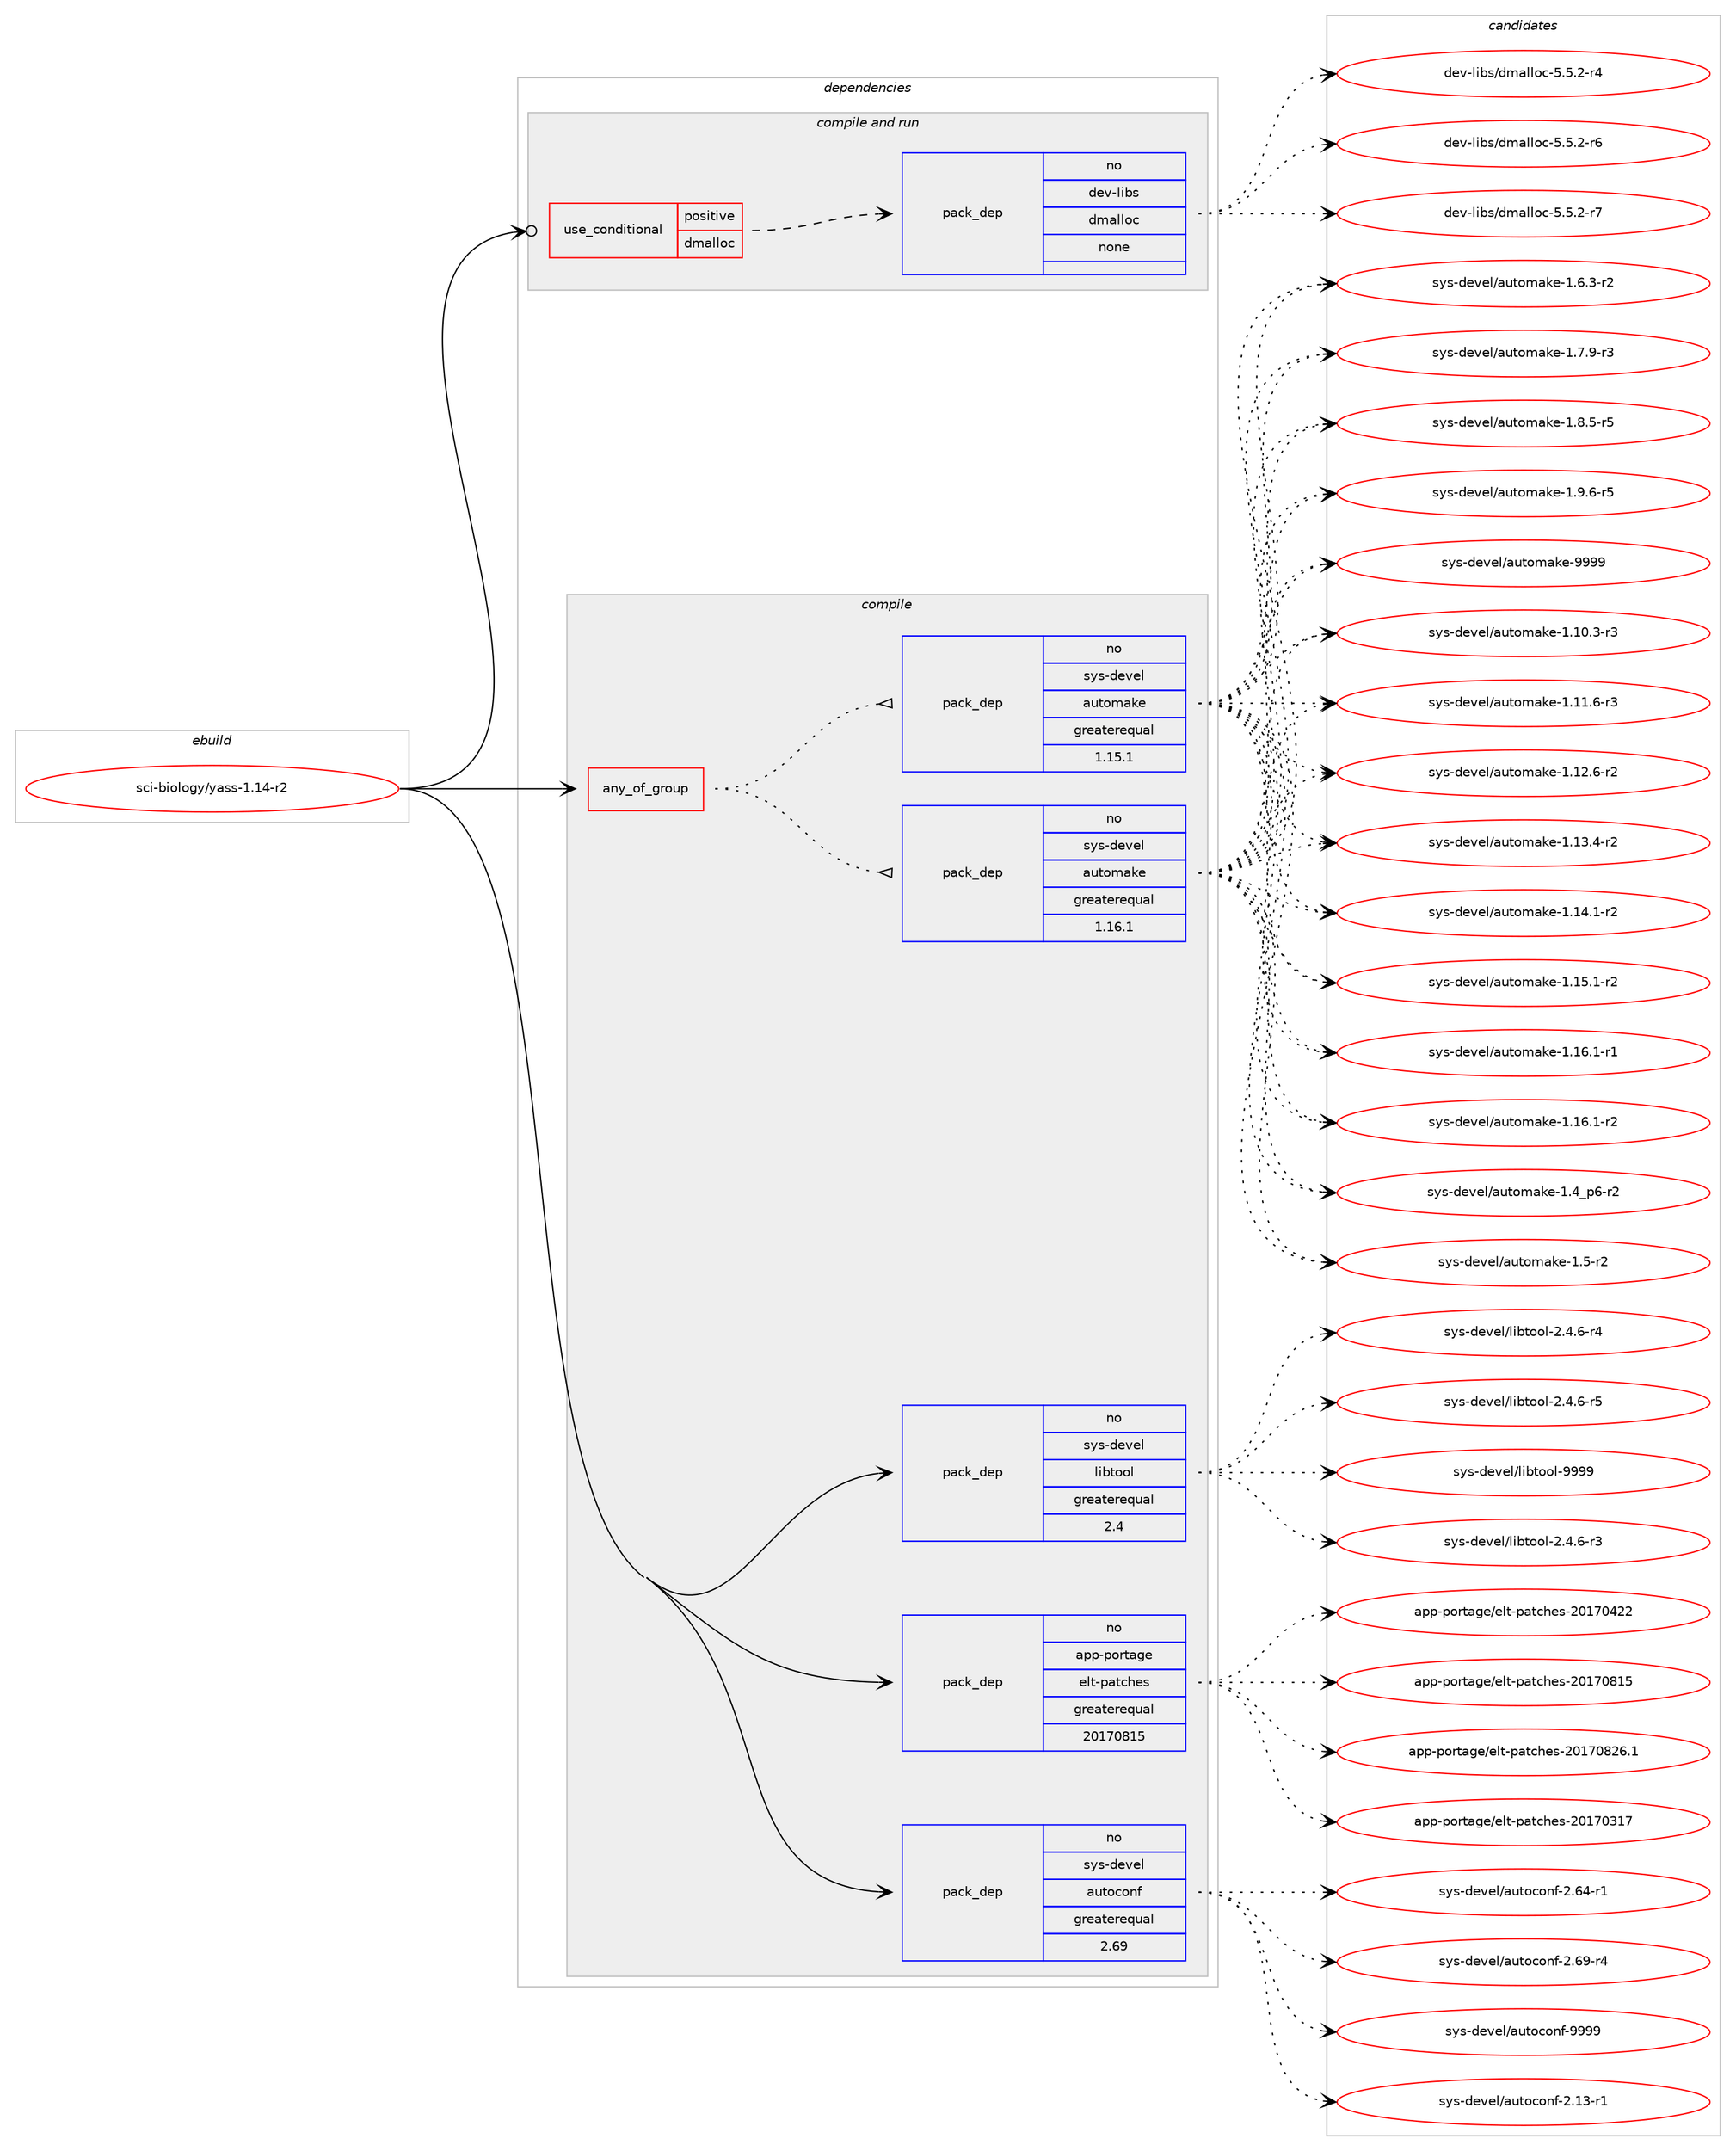 digraph prolog {

# *************
# Graph options
# *************

newrank=true;
concentrate=true;
compound=true;
graph [rankdir=LR,fontname=Helvetica,fontsize=10,ranksep=1.5];#, ranksep=2.5, nodesep=0.2];
edge  [arrowhead=vee];
node  [fontname=Helvetica,fontsize=10];

# **********
# The ebuild
# **********

subgraph cluster_leftcol {
color=gray;
rank=same;
label=<<i>ebuild</i>>;
id [label="sci-biology/yass-1.14-r2", color=red, width=4, href="../sci-biology/yass-1.14-r2.svg"];
}

# ****************
# The dependencies
# ****************

subgraph cluster_midcol {
color=gray;
label=<<i>dependencies</i>>;
subgraph cluster_compile {
fillcolor="#eeeeee";
style=filled;
label=<<i>compile</i>>;
subgraph any14512 {
dependency850889 [label=<<TABLE BORDER="0" CELLBORDER="1" CELLSPACING="0" CELLPADDING="4"><TR><TD CELLPADDING="10">any_of_group</TD></TR></TABLE>>, shape=none, color=red];subgraph pack629037 {
dependency850890 [label=<<TABLE BORDER="0" CELLBORDER="1" CELLSPACING="0" CELLPADDING="4" WIDTH="220"><TR><TD ROWSPAN="6" CELLPADDING="30">pack_dep</TD></TR><TR><TD WIDTH="110">no</TD></TR><TR><TD>sys-devel</TD></TR><TR><TD>automake</TD></TR><TR><TD>greaterequal</TD></TR><TR><TD>1.16.1</TD></TR></TABLE>>, shape=none, color=blue];
}
dependency850889:e -> dependency850890:w [weight=20,style="dotted",arrowhead="oinv"];
subgraph pack629038 {
dependency850891 [label=<<TABLE BORDER="0" CELLBORDER="1" CELLSPACING="0" CELLPADDING="4" WIDTH="220"><TR><TD ROWSPAN="6" CELLPADDING="30">pack_dep</TD></TR><TR><TD WIDTH="110">no</TD></TR><TR><TD>sys-devel</TD></TR><TR><TD>automake</TD></TR><TR><TD>greaterequal</TD></TR><TR><TD>1.15.1</TD></TR></TABLE>>, shape=none, color=blue];
}
dependency850889:e -> dependency850891:w [weight=20,style="dotted",arrowhead="oinv"];
}
id:e -> dependency850889:w [weight=20,style="solid",arrowhead="vee"];
subgraph pack629039 {
dependency850892 [label=<<TABLE BORDER="0" CELLBORDER="1" CELLSPACING="0" CELLPADDING="4" WIDTH="220"><TR><TD ROWSPAN="6" CELLPADDING="30">pack_dep</TD></TR><TR><TD WIDTH="110">no</TD></TR><TR><TD>app-portage</TD></TR><TR><TD>elt-patches</TD></TR><TR><TD>greaterequal</TD></TR><TR><TD>20170815</TD></TR></TABLE>>, shape=none, color=blue];
}
id:e -> dependency850892:w [weight=20,style="solid",arrowhead="vee"];
subgraph pack629040 {
dependency850893 [label=<<TABLE BORDER="0" CELLBORDER="1" CELLSPACING="0" CELLPADDING="4" WIDTH="220"><TR><TD ROWSPAN="6" CELLPADDING="30">pack_dep</TD></TR><TR><TD WIDTH="110">no</TD></TR><TR><TD>sys-devel</TD></TR><TR><TD>autoconf</TD></TR><TR><TD>greaterequal</TD></TR><TR><TD>2.69</TD></TR></TABLE>>, shape=none, color=blue];
}
id:e -> dependency850893:w [weight=20,style="solid",arrowhead="vee"];
subgraph pack629041 {
dependency850894 [label=<<TABLE BORDER="0" CELLBORDER="1" CELLSPACING="0" CELLPADDING="4" WIDTH="220"><TR><TD ROWSPAN="6" CELLPADDING="30">pack_dep</TD></TR><TR><TD WIDTH="110">no</TD></TR><TR><TD>sys-devel</TD></TR><TR><TD>libtool</TD></TR><TR><TD>greaterequal</TD></TR><TR><TD>2.4</TD></TR></TABLE>>, shape=none, color=blue];
}
id:e -> dependency850894:w [weight=20,style="solid",arrowhead="vee"];
}
subgraph cluster_compileandrun {
fillcolor="#eeeeee";
style=filled;
label=<<i>compile and run</i>>;
subgraph cond206832 {
dependency850895 [label=<<TABLE BORDER="0" CELLBORDER="1" CELLSPACING="0" CELLPADDING="4"><TR><TD ROWSPAN="3" CELLPADDING="10">use_conditional</TD></TR><TR><TD>positive</TD></TR><TR><TD>dmalloc</TD></TR></TABLE>>, shape=none, color=red];
subgraph pack629042 {
dependency850896 [label=<<TABLE BORDER="0" CELLBORDER="1" CELLSPACING="0" CELLPADDING="4" WIDTH="220"><TR><TD ROWSPAN="6" CELLPADDING="30">pack_dep</TD></TR><TR><TD WIDTH="110">no</TD></TR><TR><TD>dev-libs</TD></TR><TR><TD>dmalloc</TD></TR><TR><TD>none</TD></TR><TR><TD></TD></TR></TABLE>>, shape=none, color=blue];
}
dependency850895:e -> dependency850896:w [weight=20,style="dashed",arrowhead="vee"];
}
id:e -> dependency850895:w [weight=20,style="solid",arrowhead="odotvee"];
}
subgraph cluster_run {
fillcolor="#eeeeee";
style=filled;
label=<<i>run</i>>;
}
}

# **************
# The candidates
# **************

subgraph cluster_choices {
rank=same;
color=gray;
label=<<i>candidates</i>>;

subgraph choice629037 {
color=black;
nodesep=1;
choice11512111545100101118101108479711711611110997107101454946494846514511451 [label="sys-devel/automake-1.10.3-r3", color=red, width=4,href="../sys-devel/automake-1.10.3-r3.svg"];
choice11512111545100101118101108479711711611110997107101454946494946544511451 [label="sys-devel/automake-1.11.6-r3", color=red, width=4,href="../sys-devel/automake-1.11.6-r3.svg"];
choice11512111545100101118101108479711711611110997107101454946495046544511450 [label="sys-devel/automake-1.12.6-r2", color=red, width=4,href="../sys-devel/automake-1.12.6-r2.svg"];
choice11512111545100101118101108479711711611110997107101454946495146524511450 [label="sys-devel/automake-1.13.4-r2", color=red, width=4,href="../sys-devel/automake-1.13.4-r2.svg"];
choice11512111545100101118101108479711711611110997107101454946495246494511450 [label="sys-devel/automake-1.14.1-r2", color=red, width=4,href="../sys-devel/automake-1.14.1-r2.svg"];
choice11512111545100101118101108479711711611110997107101454946495346494511450 [label="sys-devel/automake-1.15.1-r2", color=red, width=4,href="../sys-devel/automake-1.15.1-r2.svg"];
choice11512111545100101118101108479711711611110997107101454946495446494511449 [label="sys-devel/automake-1.16.1-r1", color=red, width=4,href="../sys-devel/automake-1.16.1-r1.svg"];
choice11512111545100101118101108479711711611110997107101454946495446494511450 [label="sys-devel/automake-1.16.1-r2", color=red, width=4,href="../sys-devel/automake-1.16.1-r2.svg"];
choice115121115451001011181011084797117116111109971071014549465295112544511450 [label="sys-devel/automake-1.4_p6-r2", color=red, width=4,href="../sys-devel/automake-1.4_p6-r2.svg"];
choice11512111545100101118101108479711711611110997107101454946534511450 [label="sys-devel/automake-1.5-r2", color=red, width=4,href="../sys-devel/automake-1.5-r2.svg"];
choice115121115451001011181011084797117116111109971071014549465446514511450 [label="sys-devel/automake-1.6.3-r2", color=red, width=4,href="../sys-devel/automake-1.6.3-r2.svg"];
choice115121115451001011181011084797117116111109971071014549465546574511451 [label="sys-devel/automake-1.7.9-r3", color=red, width=4,href="../sys-devel/automake-1.7.9-r3.svg"];
choice115121115451001011181011084797117116111109971071014549465646534511453 [label="sys-devel/automake-1.8.5-r5", color=red, width=4,href="../sys-devel/automake-1.8.5-r5.svg"];
choice115121115451001011181011084797117116111109971071014549465746544511453 [label="sys-devel/automake-1.9.6-r5", color=red, width=4,href="../sys-devel/automake-1.9.6-r5.svg"];
choice115121115451001011181011084797117116111109971071014557575757 [label="sys-devel/automake-9999", color=red, width=4,href="../sys-devel/automake-9999.svg"];
dependency850890:e -> choice11512111545100101118101108479711711611110997107101454946494846514511451:w [style=dotted,weight="100"];
dependency850890:e -> choice11512111545100101118101108479711711611110997107101454946494946544511451:w [style=dotted,weight="100"];
dependency850890:e -> choice11512111545100101118101108479711711611110997107101454946495046544511450:w [style=dotted,weight="100"];
dependency850890:e -> choice11512111545100101118101108479711711611110997107101454946495146524511450:w [style=dotted,weight="100"];
dependency850890:e -> choice11512111545100101118101108479711711611110997107101454946495246494511450:w [style=dotted,weight="100"];
dependency850890:e -> choice11512111545100101118101108479711711611110997107101454946495346494511450:w [style=dotted,weight="100"];
dependency850890:e -> choice11512111545100101118101108479711711611110997107101454946495446494511449:w [style=dotted,weight="100"];
dependency850890:e -> choice11512111545100101118101108479711711611110997107101454946495446494511450:w [style=dotted,weight="100"];
dependency850890:e -> choice115121115451001011181011084797117116111109971071014549465295112544511450:w [style=dotted,weight="100"];
dependency850890:e -> choice11512111545100101118101108479711711611110997107101454946534511450:w [style=dotted,weight="100"];
dependency850890:e -> choice115121115451001011181011084797117116111109971071014549465446514511450:w [style=dotted,weight="100"];
dependency850890:e -> choice115121115451001011181011084797117116111109971071014549465546574511451:w [style=dotted,weight="100"];
dependency850890:e -> choice115121115451001011181011084797117116111109971071014549465646534511453:w [style=dotted,weight="100"];
dependency850890:e -> choice115121115451001011181011084797117116111109971071014549465746544511453:w [style=dotted,weight="100"];
dependency850890:e -> choice115121115451001011181011084797117116111109971071014557575757:w [style=dotted,weight="100"];
}
subgraph choice629038 {
color=black;
nodesep=1;
choice11512111545100101118101108479711711611110997107101454946494846514511451 [label="sys-devel/automake-1.10.3-r3", color=red, width=4,href="../sys-devel/automake-1.10.3-r3.svg"];
choice11512111545100101118101108479711711611110997107101454946494946544511451 [label="sys-devel/automake-1.11.6-r3", color=red, width=4,href="../sys-devel/automake-1.11.6-r3.svg"];
choice11512111545100101118101108479711711611110997107101454946495046544511450 [label="sys-devel/automake-1.12.6-r2", color=red, width=4,href="../sys-devel/automake-1.12.6-r2.svg"];
choice11512111545100101118101108479711711611110997107101454946495146524511450 [label="sys-devel/automake-1.13.4-r2", color=red, width=4,href="../sys-devel/automake-1.13.4-r2.svg"];
choice11512111545100101118101108479711711611110997107101454946495246494511450 [label="sys-devel/automake-1.14.1-r2", color=red, width=4,href="../sys-devel/automake-1.14.1-r2.svg"];
choice11512111545100101118101108479711711611110997107101454946495346494511450 [label="sys-devel/automake-1.15.1-r2", color=red, width=4,href="../sys-devel/automake-1.15.1-r2.svg"];
choice11512111545100101118101108479711711611110997107101454946495446494511449 [label="sys-devel/automake-1.16.1-r1", color=red, width=4,href="../sys-devel/automake-1.16.1-r1.svg"];
choice11512111545100101118101108479711711611110997107101454946495446494511450 [label="sys-devel/automake-1.16.1-r2", color=red, width=4,href="../sys-devel/automake-1.16.1-r2.svg"];
choice115121115451001011181011084797117116111109971071014549465295112544511450 [label="sys-devel/automake-1.4_p6-r2", color=red, width=4,href="../sys-devel/automake-1.4_p6-r2.svg"];
choice11512111545100101118101108479711711611110997107101454946534511450 [label="sys-devel/automake-1.5-r2", color=red, width=4,href="../sys-devel/automake-1.5-r2.svg"];
choice115121115451001011181011084797117116111109971071014549465446514511450 [label="sys-devel/automake-1.6.3-r2", color=red, width=4,href="../sys-devel/automake-1.6.3-r2.svg"];
choice115121115451001011181011084797117116111109971071014549465546574511451 [label="sys-devel/automake-1.7.9-r3", color=red, width=4,href="../sys-devel/automake-1.7.9-r3.svg"];
choice115121115451001011181011084797117116111109971071014549465646534511453 [label="sys-devel/automake-1.8.5-r5", color=red, width=4,href="../sys-devel/automake-1.8.5-r5.svg"];
choice115121115451001011181011084797117116111109971071014549465746544511453 [label="sys-devel/automake-1.9.6-r5", color=red, width=4,href="../sys-devel/automake-1.9.6-r5.svg"];
choice115121115451001011181011084797117116111109971071014557575757 [label="sys-devel/automake-9999", color=red, width=4,href="../sys-devel/automake-9999.svg"];
dependency850891:e -> choice11512111545100101118101108479711711611110997107101454946494846514511451:w [style=dotted,weight="100"];
dependency850891:e -> choice11512111545100101118101108479711711611110997107101454946494946544511451:w [style=dotted,weight="100"];
dependency850891:e -> choice11512111545100101118101108479711711611110997107101454946495046544511450:w [style=dotted,weight="100"];
dependency850891:e -> choice11512111545100101118101108479711711611110997107101454946495146524511450:w [style=dotted,weight="100"];
dependency850891:e -> choice11512111545100101118101108479711711611110997107101454946495246494511450:w [style=dotted,weight="100"];
dependency850891:e -> choice11512111545100101118101108479711711611110997107101454946495346494511450:w [style=dotted,weight="100"];
dependency850891:e -> choice11512111545100101118101108479711711611110997107101454946495446494511449:w [style=dotted,weight="100"];
dependency850891:e -> choice11512111545100101118101108479711711611110997107101454946495446494511450:w [style=dotted,weight="100"];
dependency850891:e -> choice115121115451001011181011084797117116111109971071014549465295112544511450:w [style=dotted,weight="100"];
dependency850891:e -> choice11512111545100101118101108479711711611110997107101454946534511450:w [style=dotted,weight="100"];
dependency850891:e -> choice115121115451001011181011084797117116111109971071014549465446514511450:w [style=dotted,weight="100"];
dependency850891:e -> choice115121115451001011181011084797117116111109971071014549465546574511451:w [style=dotted,weight="100"];
dependency850891:e -> choice115121115451001011181011084797117116111109971071014549465646534511453:w [style=dotted,weight="100"];
dependency850891:e -> choice115121115451001011181011084797117116111109971071014549465746544511453:w [style=dotted,weight="100"];
dependency850891:e -> choice115121115451001011181011084797117116111109971071014557575757:w [style=dotted,weight="100"];
}
subgraph choice629039 {
color=black;
nodesep=1;
choice97112112451121111141169710310147101108116451129711699104101115455048495548514955 [label="app-portage/elt-patches-20170317", color=red, width=4,href="../app-portage/elt-patches-20170317.svg"];
choice97112112451121111141169710310147101108116451129711699104101115455048495548525050 [label="app-portage/elt-patches-20170422", color=red, width=4,href="../app-portage/elt-patches-20170422.svg"];
choice97112112451121111141169710310147101108116451129711699104101115455048495548564953 [label="app-portage/elt-patches-20170815", color=red, width=4,href="../app-portage/elt-patches-20170815.svg"];
choice971121124511211111411697103101471011081164511297116991041011154550484955485650544649 [label="app-portage/elt-patches-20170826.1", color=red, width=4,href="../app-portage/elt-patches-20170826.1.svg"];
dependency850892:e -> choice97112112451121111141169710310147101108116451129711699104101115455048495548514955:w [style=dotted,weight="100"];
dependency850892:e -> choice97112112451121111141169710310147101108116451129711699104101115455048495548525050:w [style=dotted,weight="100"];
dependency850892:e -> choice97112112451121111141169710310147101108116451129711699104101115455048495548564953:w [style=dotted,weight="100"];
dependency850892:e -> choice971121124511211111411697103101471011081164511297116991041011154550484955485650544649:w [style=dotted,weight="100"];
}
subgraph choice629040 {
color=black;
nodesep=1;
choice1151211154510010111810110847971171161119911111010245504649514511449 [label="sys-devel/autoconf-2.13-r1", color=red, width=4,href="../sys-devel/autoconf-2.13-r1.svg"];
choice1151211154510010111810110847971171161119911111010245504654524511449 [label="sys-devel/autoconf-2.64-r1", color=red, width=4,href="../sys-devel/autoconf-2.64-r1.svg"];
choice1151211154510010111810110847971171161119911111010245504654574511452 [label="sys-devel/autoconf-2.69-r4", color=red, width=4,href="../sys-devel/autoconf-2.69-r4.svg"];
choice115121115451001011181011084797117116111991111101024557575757 [label="sys-devel/autoconf-9999", color=red, width=4,href="../sys-devel/autoconf-9999.svg"];
dependency850893:e -> choice1151211154510010111810110847971171161119911111010245504649514511449:w [style=dotted,weight="100"];
dependency850893:e -> choice1151211154510010111810110847971171161119911111010245504654524511449:w [style=dotted,weight="100"];
dependency850893:e -> choice1151211154510010111810110847971171161119911111010245504654574511452:w [style=dotted,weight="100"];
dependency850893:e -> choice115121115451001011181011084797117116111991111101024557575757:w [style=dotted,weight="100"];
}
subgraph choice629041 {
color=black;
nodesep=1;
choice1151211154510010111810110847108105981161111111084550465246544511451 [label="sys-devel/libtool-2.4.6-r3", color=red, width=4,href="../sys-devel/libtool-2.4.6-r3.svg"];
choice1151211154510010111810110847108105981161111111084550465246544511452 [label="sys-devel/libtool-2.4.6-r4", color=red, width=4,href="../sys-devel/libtool-2.4.6-r4.svg"];
choice1151211154510010111810110847108105981161111111084550465246544511453 [label="sys-devel/libtool-2.4.6-r5", color=red, width=4,href="../sys-devel/libtool-2.4.6-r5.svg"];
choice1151211154510010111810110847108105981161111111084557575757 [label="sys-devel/libtool-9999", color=red, width=4,href="../sys-devel/libtool-9999.svg"];
dependency850894:e -> choice1151211154510010111810110847108105981161111111084550465246544511451:w [style=dotted,weight="100"];
dependency850894:e -> choice1151211154510010111810110847108105981161111111084550465246544511452:w [style=dotted,weight="100"];
dependency850894:e -> choice1151211154510010111810110847108105981161111111084550465246544511453:w [style=dotted,weight="100"];
dependency850894:e -> choice1151211154510010111810110847108105981161111111084557575757:w [style=dotted,weight="100"];
}
subgraph choice629042 {
color=black;
nodesep=1;
choice10010111845108105981154710010997108108111994553465346504511452 [label="dev-libs/dmalloc-5.5.2-r4", color=red, width=4,href="../dev-libs/dmalloc-5.5.2-r4.svg"];
choice10010111845108105981154710010997108108111994553465346504511454 [label="dev-libs/dmalloc-5.5.2-r6", color=red, width=4,href="../dev-libs/dmalloc-5.5.2-r6.svg"];
choice10010111845108105981154710010997108108111994553465346504511455 [label="dev-libs/dmalloc-5.5.2-r7", color=red, width=4,href="../dev-libs/dmalloc-5.5.2-r7.svg"];
dependency850896:e -> choice10010111845108105981154710010997108108111994553465346504511452:w [style=dotted,weight="100"];
dependency850896:e -> choice10010111845108105981154710010997108108111994553465346504511454:w [style=dotted,weight="100"];
dependency850896:e -> choice10010111845108105981154710010997108108111994553465346504511455:w [style=dotted,weight="100"];
}
}

}
